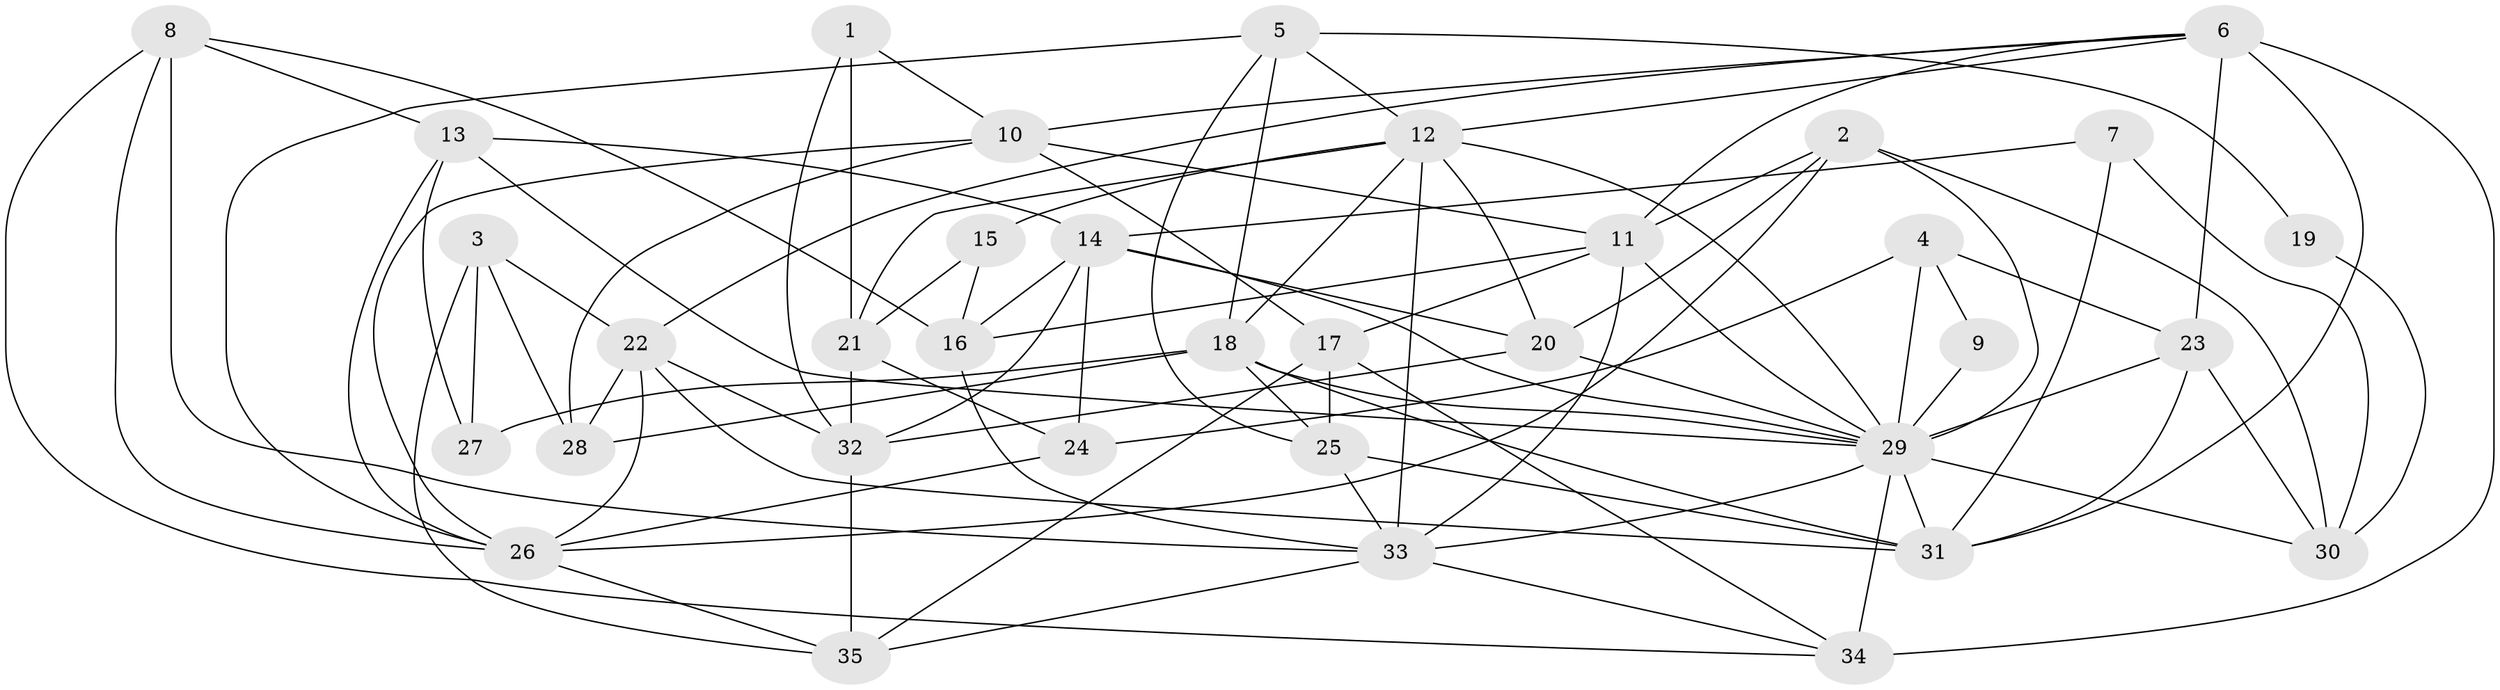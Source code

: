// original degree distribution, {5: 0.2463768115942029, 4: 0.34782608695652173, 2: 0.11594202898550725, 3: 0.2028985507246377, 6: 0.07246376811594203, 7: 0.014492753623188406}
// Generated by graph-tools (version 1.1) at 2025/26/03/09/25 03:26:17]
// undirected, 35 vertices, 94 edges
graph export_dot {
graph [start="1"]
  node [color=gray90,style=filled];
  1;
  2;
  3;
  4;
  5;
  6;
  7;
  8;
  9;
  10;
  11;
  12;
  13;
  14;
  15;
  16;
  17;
  18;
  19;
  20;
  21;
  22;
  23;
  24;
  25;
  26;
  27;
  28;
  29;
  30;
  31;
  32;
  33;
  34;
  35;
  1 -- 10 [weight=1.0];
  1 -- 21 [weight=2.0];
  1 -- 32 [weight=1.0];
  2 -- 11 [weight=1.0];
  2 -- 20 [weight=1.0];
  2 -- 26 [weight=1.0];
  2 -- 29 [weight=1.0];
  2 -- 30 [weight=1.0];
  3 -- 22 [weight=1.0];
  3 -- 27 [weight=1.0];
  3 -- 28 [weight=1.0];
  3 -- 35 [weight=1.0];
  4 -- 9 [weight=1.0];
  4 -- 23 [weight=1.0];
  4 -- 24 [weight=1.0];
  4 -- 29 [weight=1.0];
  5 -- 12 [weight=1.0];
  5 -- 18 [weight=1.0];
  5 -- 19 [weight=1.0];
  5 -- 25 [weight=1.0];
  5 -- 26 [weight=1.0];
  6 -- 10 [weight=1.0];
  6 -- 11 [weight=1.0];
  6 -- 12 [weight=1.0];
  6 -- 22 [weight=1.0];
  6 -- 23 [weight=2.0];
  6 -- 31 [weight=2.0];
  6 -- 34 [weight=2.0];
  7 -- 14 [weight=1.0];
  7 -- 30 [weight=1.0];
  7 -- 31 [weight=1.0];
  8 -- 13 [weight=1.0];
  8 -- 16 [weight=1.0];
  8 -- 26 [weight=1.0];
  8 -- 33 [weight=1.0];
  8 -- 34 [weight=1.0];
  9 -- 29 [weight=1.0];
  10 -- 11 [weight=1.0];
  10 -- 17 [weight=1.0];
  10 -- 26 [weight=1.0];
  10 -- 28 [weight=1.0];
  11 -- 16 [weight=1.0];
  11 -- 17 [weight=1.0];
  11 -- 29 [weight=1.0];
  11 -- 33 [weight=1.0];
  12 -- 15 [weight=1.0];
  12 -- 18 [weight=1.0];
  12 -- 20 [weight=1.0];
  12 -- 21 [weight=1.0];
  12 -- 29 [weight=1.0];
  12 -- 33 [weight=1.0];
  13 -- 14 [weight=2.0];
  13 -- 26 [weight=1.0];
  13 -- 27 [weight=1.0];
  13 -- 29 [weight=1.0];
  14 -- 16 [weight=1.0];
  14 -- 20 [weight=1.0];
  14 -- 24 [weight=1.0];
  14 -- 29 [weight=1.0];
  14 -- 32 [weight=1.0];
  15 -- 16 [weight=1.0];
  15 -- 21 [weight=1.0];
  16 -- 33 [weight=1.0];
  17 -- 25 [weight=2.0];
  17 -- 34 [weight=1.0];
  17 -- 35 [weight=1.0];
  18 -- 25 [weight=1.0];
  18 -- 27 [weight=1.0];
  18 -- 28 [weight=1.0];
  18 -- 29 [weight=1.0];
  18 -- 31 [weight=1.0];
  19 -- 30 [weight=1.0];
  20 -- 29 [weight=1.0];
  20 -- 32 [weight=1.0];
  21 -- 24 [weight=1.0];
  21 -- 32 [weight=1.0];
  22 -- 26 [weight=1.0];
  22 -- 28 [weight=1.0];
  22 -- 31 [weight=2.0];
  22 -- 32 [weight=1.0];
  23 -- 29 [weight=1.0];
  23 -- 30 [weight=1.0];
  23 -- 31 [weight=1.0];
  24 -- 26 [weight=1.0];
  25 -- 31 [weight=1.0];
  25 -- 33 [weight=1.0];
  26 -- 35 [weight=1.0];
  29 -- 30 [weight=1.0];
  29 -- 31 [weight=1.0];
  29 -- 33 [weight=1.0];
  29 -- 34 [weight=2.0];
  32 -- 35 [weight=1.0];
  33 -- 34 [weight=1.0];
  33 -- 35 [weight=1.0];
}

